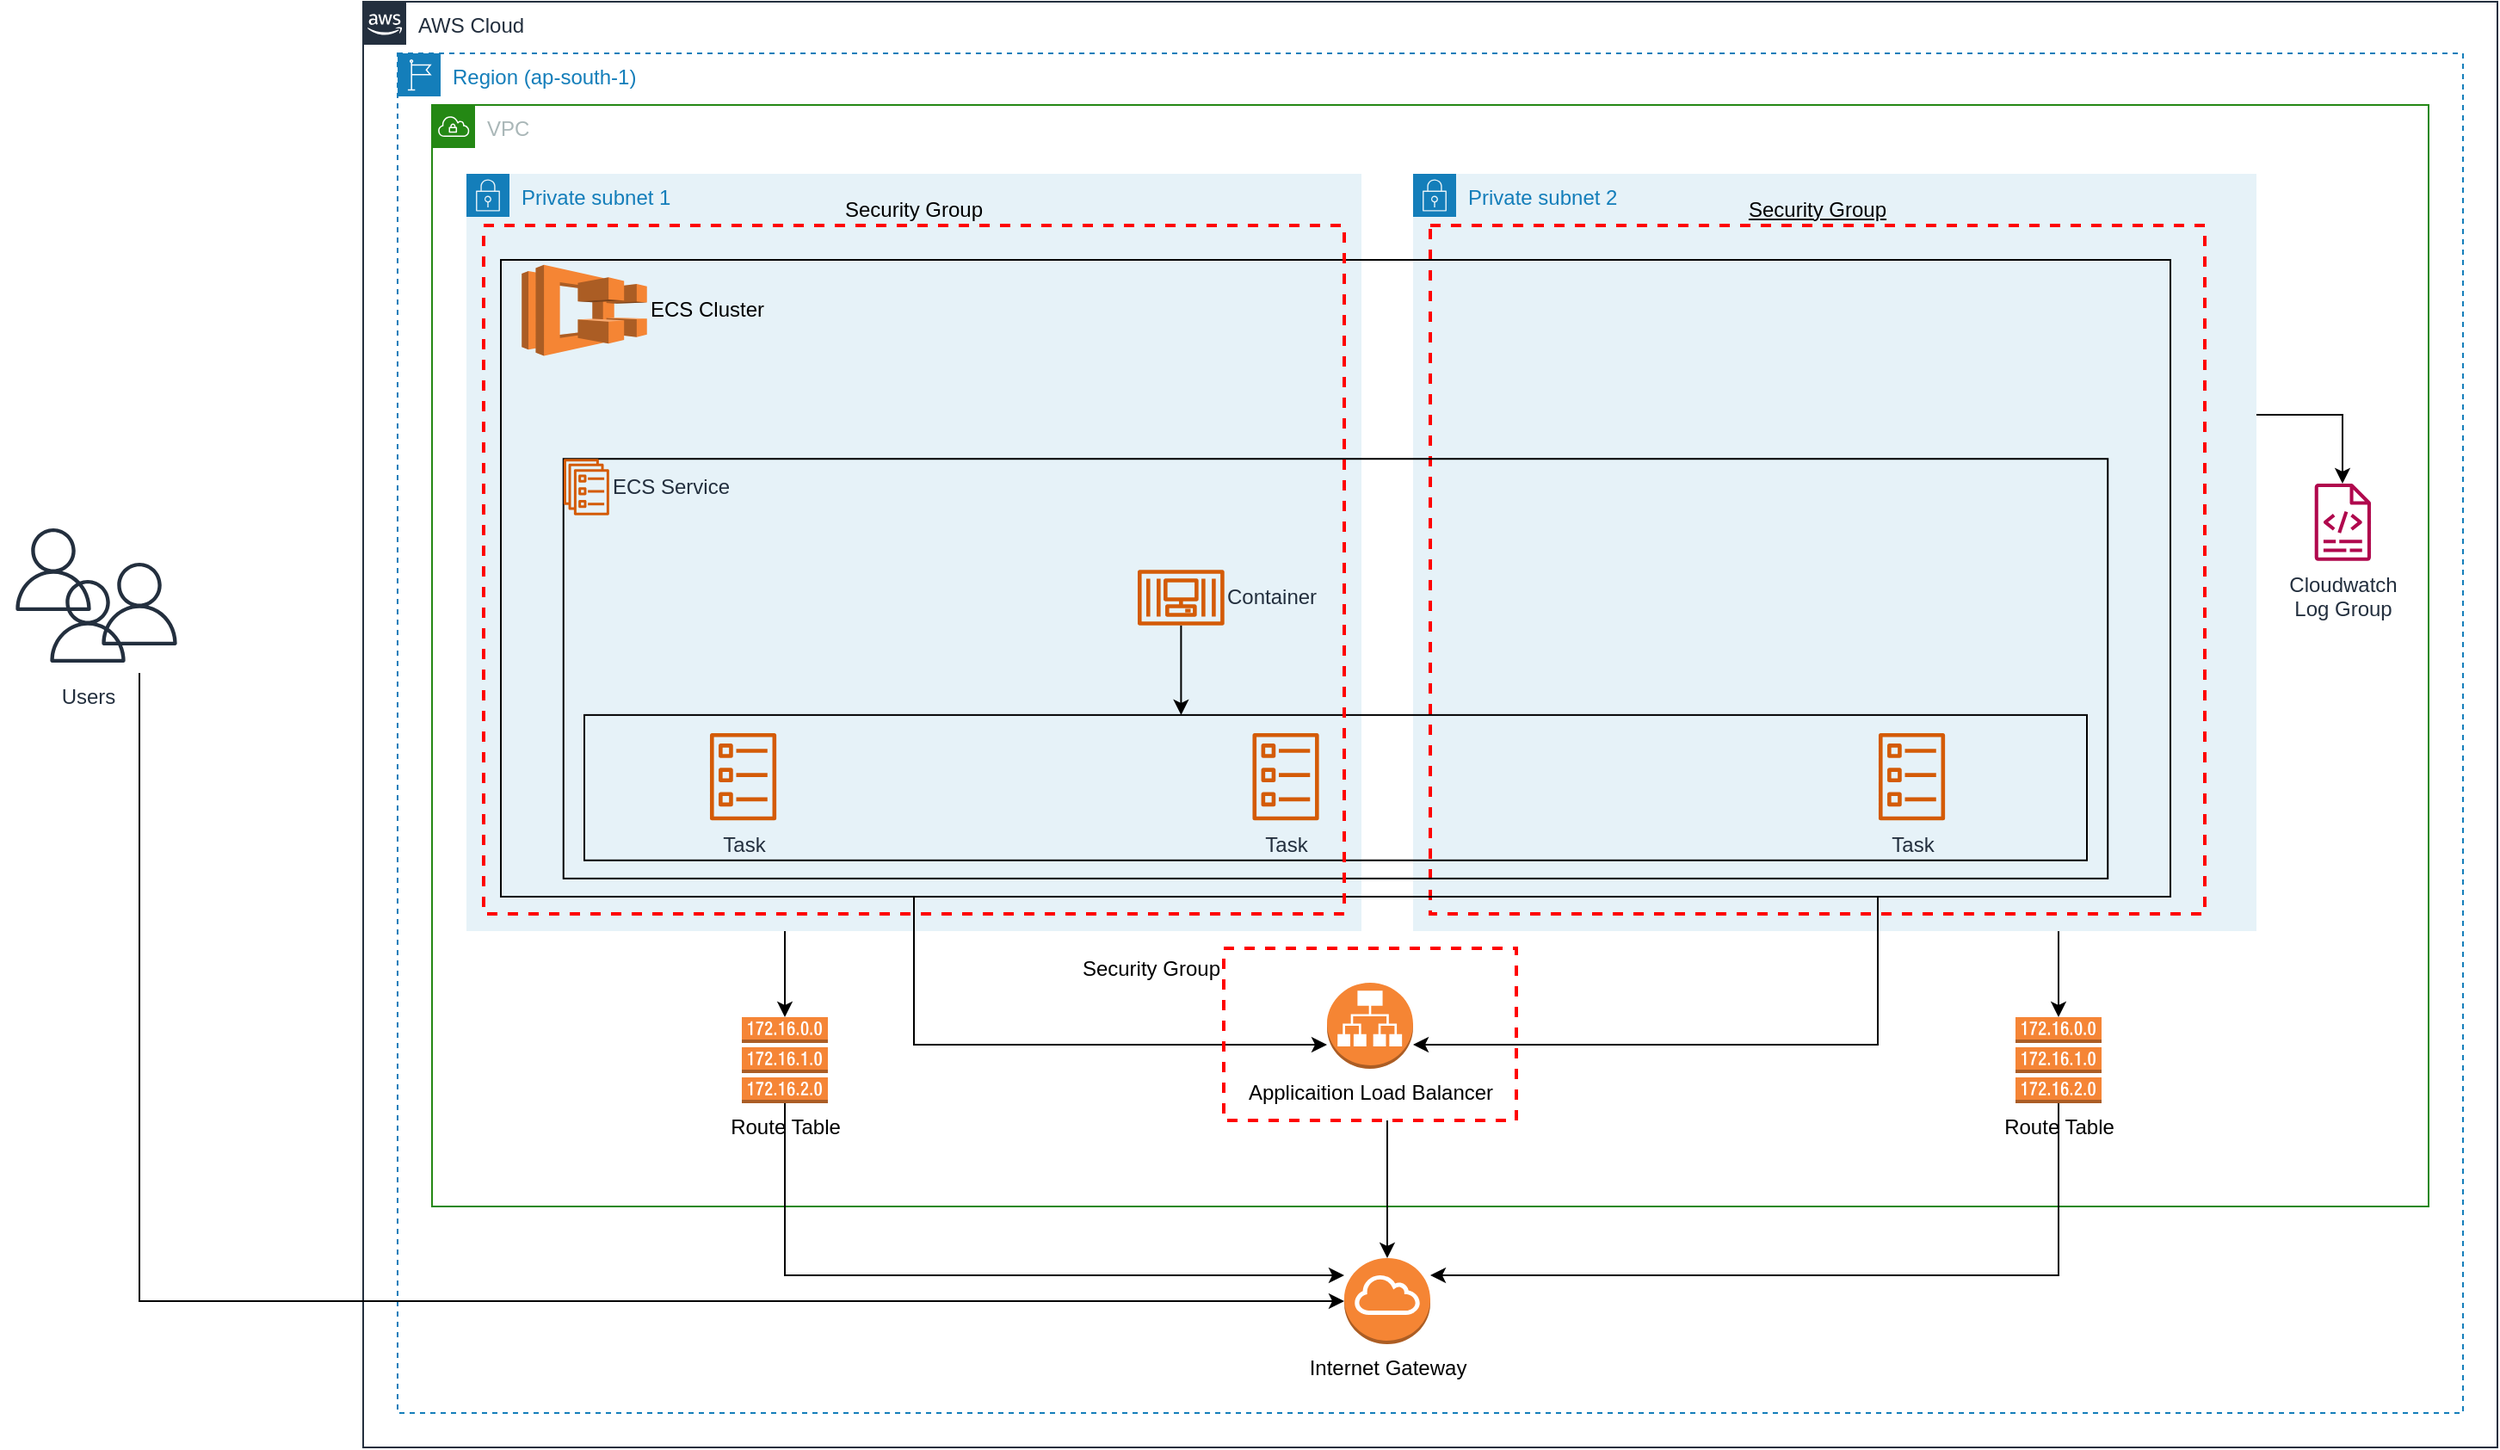 <mxfile version="21.1.7" type="device">
  <diagram name="Page-1" id="QFf-rraSAZYhl575Xgld">
    <mxGraphModel dx="2852" dy="1942" grid="1" gridSize="10" guides="1" tooltips="1" connect="1" arrows="1" fold="1" page="0" pageScale="1" pageWidth="1169" pageHeight="827" math="0" shadow="0">
      <root>
        <mxCell id="0" />
        <mxCell id="1" parent="0" />
        <mxCell id="BcyaCjxOImeXAZhFBq03-6" value="AWS Cloud" style="points=[[0,0],[0.25,0],[0.5,0],[0.75,0],[1,0],[1,0.25],[1,0.5],[1,0.75],[1,1],[0.75,1],[0.5,1],[0.25,1],[0,1],[0,0.75],[0,0.5],[0,0.25]];outlineConnect=0;gradientColor=none;html=1;whiteSpace=wrap;fontSize=12;fontStyle=0;container=1;pointerEvents=0;collapsible=0;recursiveResize=0;shape=mxgraph.aws4.group;grIcon=mxgraph.aws4.group_aws_cloud_alt;strokeColor=#232F3E;fillColor=none;verticalAlign=top;align=left;spacingLeft=30;fontColor=#232F3E;dashed=0;" vertex="1" parent="1">
          <mxGeometry x="-480" y="-420" width="1240" height="840" as="geometry" />
        </mxCell>
        <mxCell id="BcyaCjxOImeXAZhFBq03-7" value="VPC" style="points=[[0,0],[0.25,0],[0.5,0],[0.75,0],[1,0],[1,0.25],[1,0.5],[1,0.75],[1,1],[0.75,1],[0.5,1],[0.25,1],[0,1],[0,0.75],[0,0.5],[0,0.25]];outlineConnect=0;gradientColor=none;html=1;whiteSpace=wrap;fontSize=12;fontStyle=0;container=1;pointerEvents=0;collapsible=0;recursiveResize=0;shape=mxgraph.aws4.group;grIcon=mxgraph.aws4.group_vpc;strokeColor=#248814;fillColor=none;verticalAlign=top;align=left;spacingLeft=30;fontColor=#AAB7B8;dashed=0;" vertex="1" parent="BcyaCjxOImeXAZhFBq03-6">
          <mxGeometry x="40" y="60" width="1160" height="640" as="geometry" />
        </mxCell>
        <mxCell id="BcyaCjxOImeXAZhFBq03-9" value="Region (ap-south-1)" style="points=[[0,0],[0.25,0],[0.5,0],[0.75,0],[1,0],[1,0.25],[1,0.5],[1,0.75],[1,1],[0.75,1],[0.5,1],[0.25,1],[0,1],[0,0.75],[0,0.5],[0,0.25]];outlineConnect=0;gradientColor=none;html=1;whiteSpace=wrap;fontSize=12;fontStyle=0;container=1;pointerEvents=0;collapsible=0;recursiveResize=0;shape=mxgraph.aws4.group;grIcon=mxgraph.aws4.group_region;strokeColor=#147EBA;fillColor=none;verticalAlign=top;align=left;spacingLeft=30;fontColor=#147EBA;dashed=1;" vertex="1" parent="BcyaCjxOImeXAZhFBq03-6">
          <mxGeometry x="20" y="30" width="1200" height="790" as="geometry" />
        </mxCell>
        <mxCell id="BcyaCjxOImeXAZhFBq03-23" value="Cloudwatch&lt;br&gt;Log Group" style="sketch=0;outlineConnect=0;fontColor=#232F3E;gradientColor=none;fillColor=#B0084D;strokeColor=none;dashed=0;verticalLabelPosition=bottom;verticalAlign=top;align=center;html=1;fontSize=12;fontStyle=0;aspect=fixed;pointerEvents=1;shape=mxgraph.aws4.logs;" vertex="1" parent="BcyaCjxOImeXAZhFBq03-9">
          <mxGeometry x="1100" y="250" width="60.34" height="44.87" as="geometry" />
        </mxCell>
        <mxCell id="BcyaCjxOImeXAZhFBq03-55" style="edgeStyle=orthogonalEdgeStyle;rounded=0;orthogonalLoop=1;jettySize=auto;html=1;" edge="1" parent="BcyaCjxOImeXAZhFBq03-9" source="BcyaCjxOImeXAZhFBq03-30" target="BcyaCjxOImeXAZhFBq03-23">
          <mxGeometry relative="1" as="geometry">
            <Array as="points">
              <mxPoint x="1130" y="210" />
            </Array>
          </mxGeometry>
        </mxCell>
        <mxCell id="BcyaCjxOImeXAZhFBq03-17" value="Internet Gateway" style="outlineConnect=0;dashed=0;verticalLabelPosition=bottom;verticalAlign=top;align=center;html=1;shape=mxgraph.aws3.internet_gateway;fillColor=#F58534;gradientColor=none;" vertex="1" parent="BcyaCjxOImeXAZhFBq03-9">
          <mxGeometry x="550" y="700" width="50" height="50" as="geometry" />
        </mxCell>
        <mxCell id="BcyaCjxOImeXAZhFBq03-60" style="edgeStyle=orthogonalEdgeStyle;rounded=0;orthogonalLoop=1;jettySize=auto;html=1;" edge="1" parent="BcyaCjxOImeXAZhFBq03-9" source="BcyaCjxOImeXAZhFBq03-21" target="BcyaCjxOImeXAZhFBq03-58">
          <mxGeometry relative="1" as="geometry">
            <Array as="points">
              <mxPoint x="965" y="530" />
              <mxPoint x="965" y="530" />
            </Array>
          </mxGeometry>
        </mxCell>
        <mxCell id="BcyaCjxOImeXAZhFBq03-21" value="Private subnet 2" style="points=[[0,0],[0.25,0],[0.5,0],[0.75,0],[1,0],[1,0.25],[1,0.5],[1,0.75],[1,1],[0.75,1],[0.5,1],[0.25,1],[0,1],[0,0.75],[0,0.5],[0,0.25]];outlineConnect=0;gradientColor=none;html=1;whiteSpace=wrap;fontSize=12;fontStyle=0;container=1;pointerEvents=0;collapsible=0;recursiveResize=0;shape=mxgraph.aws4.group;grIcon=mxgraph.aws4.group_security_group;grStroke=0;strokeColor=#147EBA;fillColor=#E6F2F8;verticalAlign=top;align=left;spacingLeft=30;fontColor=#147EBA;dashed=0;" vertex="1" parent="BcyaCjxOImeXAZhFBq03-9">
          <mxGeometry x="590" y="70" width="490" height="440" as="geometry" />
        </mxCell>
        <mxCell id="BcyaCjxOImeXAZhFBq03-43" value="Security Group" style="fontStyle=4;verticalAlign=bottom;align=center;spacingTop=-2;fillColor=none;rounded=0;whiteSpace=wrap;html=1;strokeColor=#FF0000;strokeWidth=2;dashed=1;container=1;collapsible=0;expand=0;recursiveResize=0;labelPosition=center;verticalLabelPosition=top;" vertex="1" parent="BcyaCjxOImeXAZhFBq03-21">
          <mxGeometry x="10" y="30" width="450" height="400" as="geometry" />
        </mxCell>
        <mxCell id="BcyaCjxOImeXAZhFBq03-59" style="edgeStyle=orthogonalEdgeStyle;rounded=0;orthogonalLoop=1;jettySize=auto;html=1;" edge="1" parent="BcyaCjxOImeXAZhFBq03-9" source="BcyaCjxOImeXAZhFBq03-40" target="BcyaCjxOImeXAZhFBq03-57">
          <mxGeometry relative="1" as="geometry">
            <Array as="points">
              <mxPoint x="225" y="520" />
              <mxPoint x="225" y="520" />
            </Array>
          </mxGeometry>
        </mxCell>
        <mxCell id="BcyaCjxOImeXAZhFBq03-40" value="Private subnet 1" style="points=[[0,0],[0.25,0],[0.5,0],[0.75,0],[1,0],[1,0.25],[1,0.5],[1,0.75],[1,1],[0.75,1],[0.5,1],[0.25,1],[0,1],[0,0.75],[0,0.5],[0,0.25]];outlineConnect=0;gradientColor=none;html=1;whiteSpace=wrap;fontSize=12;fontStyle=0;container=1;pointerEvents=0;collapsible=0;recursiveResize=0;shape=mxgraph.aws4.group;grIcon=mxgraph.aws4.group_security_group;grStroke=0;strokeColor=#147EBA;fillColor=#E6F2F8;verticalAlign=top;align=left;spacingLeft=30;fontColor=#147EBA;dashed=0;" vertex="1" parent="BcyaCjxOImeXAZhFBq03-9">
          <mxGeometry x="40" y="70" width="520" height="440" as="geometry" />
        </mxCell>
        <mxCell id="BcyaCjxOImeXAZhFBq03-39" value="" style="group" vertex="1" connectable="0" parent="BcyaCjxOImeXAZhFBq03-9">
          <mxGeometry x="60" y="110" width="970" height="390" as="geometry" />
        </mxCell>
        <mxCell id="BcyaCjxOImeXAZhFBq03-34" value="" style="rounded=0;whiteSpace=wrap;html=1;fillColor=none;" vertex="1" parent="BcyaCjxOImeXAZhFBq03-39">
          <mxGeometry x="48.5" y="274.444" width="873.0" height="84.444" as="geometry" />
        </mxCell>
        <mxCell id="BcyaCjxOImeXAZhFBq03-22" value="ECS Cluster" style="outlineConnect=0;dashed=0;verticalLabelPosition=middle;verticalAlign=middle;align=left;html=1;shape=mxgraph.aws3.ecs;fillColor=#F58534;gradientColor=none;labelPosition=right;" vertex="1" parent="BcyaCjxOImeXAZhFBq03-39">
          <mxGeometry x="12.125" y="12.931" width="72.75" height="52.778" as="geometry" />
        </mxCell>
        <mxCell id="BcyaCjxOImeXAZhFBq03-27" value="Task" style="sketch=0;outlineConnect=0;fontColor=#232F3E;gradientColor=none;fillColor=#D45B07;strokeColor=none;dashed=0;verticalLabelPosition=bottom;verticalAlign=top;align=center;html=1;fontSize=12;fontStyle=0;aspect=fixed;pointerEvents=1;shape=mxgraph.aws4.ecs_task;" vertex="1" parent="BcyaCjxOImeXAZhFBq03-39">
          <mxGeometry x="436.5" y="285" width="39.056" height="50.667" as="geometry" />
        </mxCell>
        <mxCell id="BcyaCjxOImeXAZhFBq03-28" value="Task" style="sketch=0;outlineConnect=0;fontColor=#232F3E;gradientColor=none;fillColor=#D45B07;strokeColor=none;dashed=0;verticalLabelPosition=bottom;verticalAlign=top;align=center;html=1;fontSize=12;fontStyle=0;aspect=fixed;pointerEvents=1;shape=mxgraph.aws4.ecs_task;" vertex="1" parent="BcyaCjxOImeXAZhFBq03-39">
          <mxGeometry x="121.25" y="285" width="39.056" height="50.667" as="geometry" />
        </mxCell>
        <mxCell id="BcyaCjxOImeXAZhFBq03-33" value="" style="rounded=1;whiteSpace=wrap;html=1;arcSize=0;fillColor=none;" vertex="1" parent="BcyaCjxOImeXAZhFBq03-39">
          <mxGeometry x="36.375" y="125.611" width="897.25" height="243.833" as="geometry" />
        </mxCell>
        <mxCell id="BcyaCjxOImeXAZhFBq03-30" value="" style="rounded=0;whiteSpace=wrap;html=1;fillColor=none;" vertex="1" parent="BcyaCjxOImeXAZhFBq03-39">
          <mxGeometry y="10" width="970" height="370" as="geometry" />
        </mxCell>
        <mxCell id="BcyaCjxOImeXAZhFBq03-29" value="Task" style="sketch=0;outlineConnect=0;fontColor=#232F3E;gradientColor=none;fillColor=#D45B07;strokeColor=none;dashed=0;verticalLabelPosition=bottom;verticalAlign=top;align=center;html=1;fontSize=12;fontStyle=0;aspect=fixed;pointerEvents=1;shape=mxgraph.aws4.ecs_task;" vertex="1" parent="BcyaCjxOImeXAZhFBq03-39">
          <mxGeometry x="800.25" y="285" width="39.056" height="50.667" as="geometry" />
        </mxCell>
        <mxCell id="BcyaCjxOImeXAZhFBq03-24" value="ECS Service" style="sketch=0;outlineConnect=0;fontColor=#232F3E;gradientColor=none;fillColor=#D45B07;strokeColor=none;dashed=0;verticalLabelPosition=middle;verticalAlign=middle;align=left;html=1;fontSize=12;fontStyle=0;aspect=fixed;pointerEvents=1;shape=mxgraph.aws4.ecs_service;labelPosition=right;" vertex="1" parent="BcyaCjxOImeXAZhFBq03-39">
          <mxGeometry x="36.38" y="125.61" width="26.63" height="32.78" as="geometry" />
        </mxCell>
        <mxCell id="BcyaCjxOImeXAZhFBq03-38" style="edgeStyle=orthogonalEdgeStyle;rounded=0;orthogonalLoop=1;jettySize=auto;html=1;" edge="1" parent="BcyaCjxOImeXAZhFBq03-39" source="BcyaCjxOImeXAZhFBq03-26" target="BcyaCjxOImeXAZhFBq03-34">
          <mxGeometry relative="1" as="geometry">
            <Array as="points">
              <mxPoint x="395" y="270" />
              <mxPoint x="395" y="270" />
            </Array>
          </mxGeometry>
        </mxCell>
        <mxCell id="BcyaCjxOImeXAZhFBq03-42" value="Security Group" style="fontStyle=0;verticalAlign=bottom;align=center;spacingTop=-2;fillColor=none;rounded=0;whiteSpace=wrap;html=1;strokeColor=#FF0000;strokeWidth=2;dashed=1;container=1;collapsible=0;expand=0;recursiveResize=0;labelPosition=center;verticalLabelPosition=top;" vertex="1" parent="BcyaCjxOImeXAZhFBq03-39">
          <mxGeometry x="-10" y="-10" width="500" height="400" as="geometry" />
        </mxCell>
        <mxCell id="BcyaCjxOImeXAZhFBq03-26" value="Container" style="sketch=0;outlineConnect=0;fontColor=#232F3E;gradientColor=none;fillColor=#D45B07;strokeColor=none;dashed=0;verticalLabelPosition=middle;verticalAlign=middle;align=left;html=1;fontSize=12;fontStyle=0;aspect=fixed;pointerEvents=1;shape=mxgraph.aws4.container_3;labelPosition=right;" vertex="1" parent="BcyaCjxOImeXAZhFBq03-42">
          <mxGeometry x="380" y="200" width="50.35" height="32.52" as="geometry" />
        </mxCell>
        <mxCell id="BcyaCjxOImeXAZhFBq03-48" value="Applicaition Load Balancer" style="outlineConnect=0;dashed=0;verticalLabelPosition=bottom;verticalAlign=top;align=center;html=1;shape=mxgraph.aws3.application_load_balancer;fillColor=#F58534;gradientColor=none;" vertex="1" parent="BcyaCjxOImeXAZhFBq03-9">
          <mxGeometry x="540" y="540" width="50" height="50" as="geometry" />
        </mxCell>
        <mxCell id="BcyaCjxOImeXAZhFBq03-49" style="edgeStyle=orthogonalEdgeStyle;rounded=0;orthogonalLoop=1;jettySize=auto;html=1;" edge="1" parent="BcyaCjxOImeXAZhFBq03-9" source="BcyaCjxOImeXAZhFBq03-30" target="BcyaCjxOImeXAZhFBq03-48">
          <mxGeometry relative="1" as="geometry">
            <Array as="points">
              <mxPoint x="300" y="576" />
            </Array>
          </mxGeometry>
        </mxCell>
        <mxCell id="BcyaCjxOImeXAZhFBq03-50" style="edgeStyle=orthogonalEdgeStyle;rounded=0;orthogonalLoop=1;jettySize=auto;html=1;" edge="1" parent="BcyaCjxOImeXAZhFBq03-9" source="BcyaCjxOImeXAZhFBq03-30" target="BcyaCjxOImeXAZhFBq03-48">
          <mxGeometry relative="1" as="geometry">
            <Array as="points">
              <mxPoint x="860" y="576" />
            </Array>
          </mxGeometry>
        </mxCell>
        <mxCell id="BcyaCjxOImeXAZhFBq03-63" style="edgeStyle=orthogonalEdgeStyle;rounded=0;orthogonalLoop=1;jettySize=auto;html=1;" edge="1" parent="BcyaCjxOImeXAZhFBq03-9" source="BcyaCjxOImeXAZhFBq03-53" target="BcyaCjxOImeXAZhFBq03-17">
          <mxGeometry relative="1" as="geometry">
            <Array as="points">
              <mxPoint x="575" y="640" />
              <mxPoint x="575" y="640" />
            </Array>
          </mxGeometry>
        </mxCell>
        <mxCell id="BcyaCjxOImeXAZhFBq03-53" value="Security Group" style="fontStyle=0;verticalAlign=top;align=right;spacingTop=-2;fillColor=none;rounded=0;whiteSpace=wrap;html=1;strokeColor=#FF0000;strokeWidth=2;dashed=1;container=1;collapsible=0;expand=0;recursiveResize=0;labelPosition=left;verticalLabelPosition=middle;horizontal=1;" vertex="1" parent="BcyaCjxOImeXAZhFBq03-9">
          <mxGeometry x="480" y="520" width="170" height="100" as="geometry" />
        </mxCell>
        <mxCell id="BcyaCjxOImeXAZhFBq03-61" style="edgeStyle=orthogonalEdgeStyle;rounded=0;orthogonalLoop=1;jettySize=auto;html=1;" edge="1" parent="BcyaCjxOImeXAZhFBq03-9" source="BcyaCjxOImeXAZhFBq03-57" target="BcyaCjxOImeXAZhFBq03-17">
          <mxGeometry relative="1" as="geometry">
            <Array as="points">
              <mxPoint x="225" y="710" />
            </Array>
          </mxGeometry>
        </mxCell>
        <mxCell id="BcyaCjxOImeXAZhFBq03-57" value="Route Table" style="outlineConnect=0;dashed=0;verticalLabelPosition=bottom;verticalAlign=top;align=center;html=1;shape=mxgraph.aws3.route_table;fillColor=#F58536;gradientColor=none;" vertex="1" parent="BcyaCjxOImeXAZhFBq03-9">
          <mxGeometry x="200" y="560" width="50" height="50" as="geometry" />
        </mxCell>
        <mxCell id="BcyaCjxOImeXAZhFBq03-62" style="edgeStyle=orthogonalEdgeStyle;rounded=0;orthogonalLoop=1;jettySize=auto;html=1;" edge="1" parent="BcyaCjxOImeXAZhFBq03-9" source="BcyaCjxOImeXAZhFBq03-58" target="BcyaCjxOImeXAZhFBq03-17">
          <mxGeometry relative="1" as="geometry">
            <Array as="points">
              <mxPoint x="965" y="710" />
            </Array>
          </mxGeometry>
        </mxCell>
        <mxCell id="BcyaCjxOImeXAZhFBq03-58" value="Route Table" style="outlineConnect=0;dashed=0;verticalLabelPosition=bottom;verticalAlign=top;align=center;html=1;shape=mxgraph.aws3.route_table;fillColor=#F58536;gradientColor=none;" vertex="1" parent="BcyaCjxOImeXAZhFBq03-9">
          <mxGeometry x="940" y="560" width="50" height="50" as="geometry" />
        </mxCell>
        <mxCell id="BcyaCjxOImeXAZhFBq03-67" value="" style="group" vertex="1" connectable="0" parent="1">
          <mxGeometry x="-690" y="-120" width="110" height="90" as="geometry" />
        </mxCell>
        <mxCell id="BcyaCjxOImeXAZhFBq03-64" value="Users" style="sketch=0;outlineConnect=0;fontColor=#232F3E;gradientColor=none;strokeColor=#232F3E;fillColor=none;dashed=0;verticalLabelPosition=bottom;verticalAlign=top;align=center;html=1;fontSize=12;fontStyle=0;aspect=fixed;shape=mxgraph.aws4.resourceIcon;resIcon=mxgraph.aws4.user;" vertex="1" parent="BcyaCjxOImeXAZhFBq03-67">
          <mxGeometry x="20" y="30" width="60" height="60" as="geometry" />
        </mxCell>
        <mxCell id="BcyaCjxOImeXAZhFBq03-65" value="" style="sketch=0;outlineConnect=0;fontColor=#232F3E;gradientColor=none;strokeColor=#232F3E;fillColor=none;dashed=0;verticalLabelPosition=bottom;verticalAlign=top;align=center;html=1;fontSize=12;fontStyle=0;aspect=fixed;shape=mxgraph.aws4.resourceIcon;resIcon=mxgraph.aws4.user;" vertex="1" parent="BcyaCjxOImeXAZhFBq03-67">
          <mxGeometry x="50" y="20" width="60" height="60" as="geometry" />
        </mxCell>
        <mxCell id="BcyaCjxOImeXAZhFBq03-66" value="" style="sketch=0;outlineConnect=0;fontColor=#232F3E;gradientColor=none;strokeColor=#232F3E;fillColor=none;dashed=0;verticalLabelPosition=bottom;verticalAlign=top;align=center;html=1;fontSize=12;fontStyle=0;aspect=fixed;shape=mxgraph.aws4.resourceIcon;resIcon=mxgraph.aws4.user;" vertex="1" parent="BcyaCjxOImeXAZhFBq03-67">
          <mxGeometry width="60" height="60" as="geometry" />
        </mxCell>
        <mxCell id="BcyaCjxOImeXAZhFBq03-70" style="edgeStyle=orthogonalEdgeStyle;rounded=0;orthogonalLoop=1;jettySize=auto;html=1;entryX=0;entryY=0.5;entryDx=0;entryDy=0;entryPerimeter=0;" edge="1" parent="1" source="BcyaCjxOImeXAZhFBq03-64" target="BcyaCjxOImeXAZhFBq03-17">
          <mxGeometry relative="1" as="geometry">
            <Array as="points">
              <mxPoint x="-610" y="335" />
            </Array>
          </mxGeometry>
        </mxCell>
      </root>
    </mxGraphModel>
  </diagram>
</mxfile>
